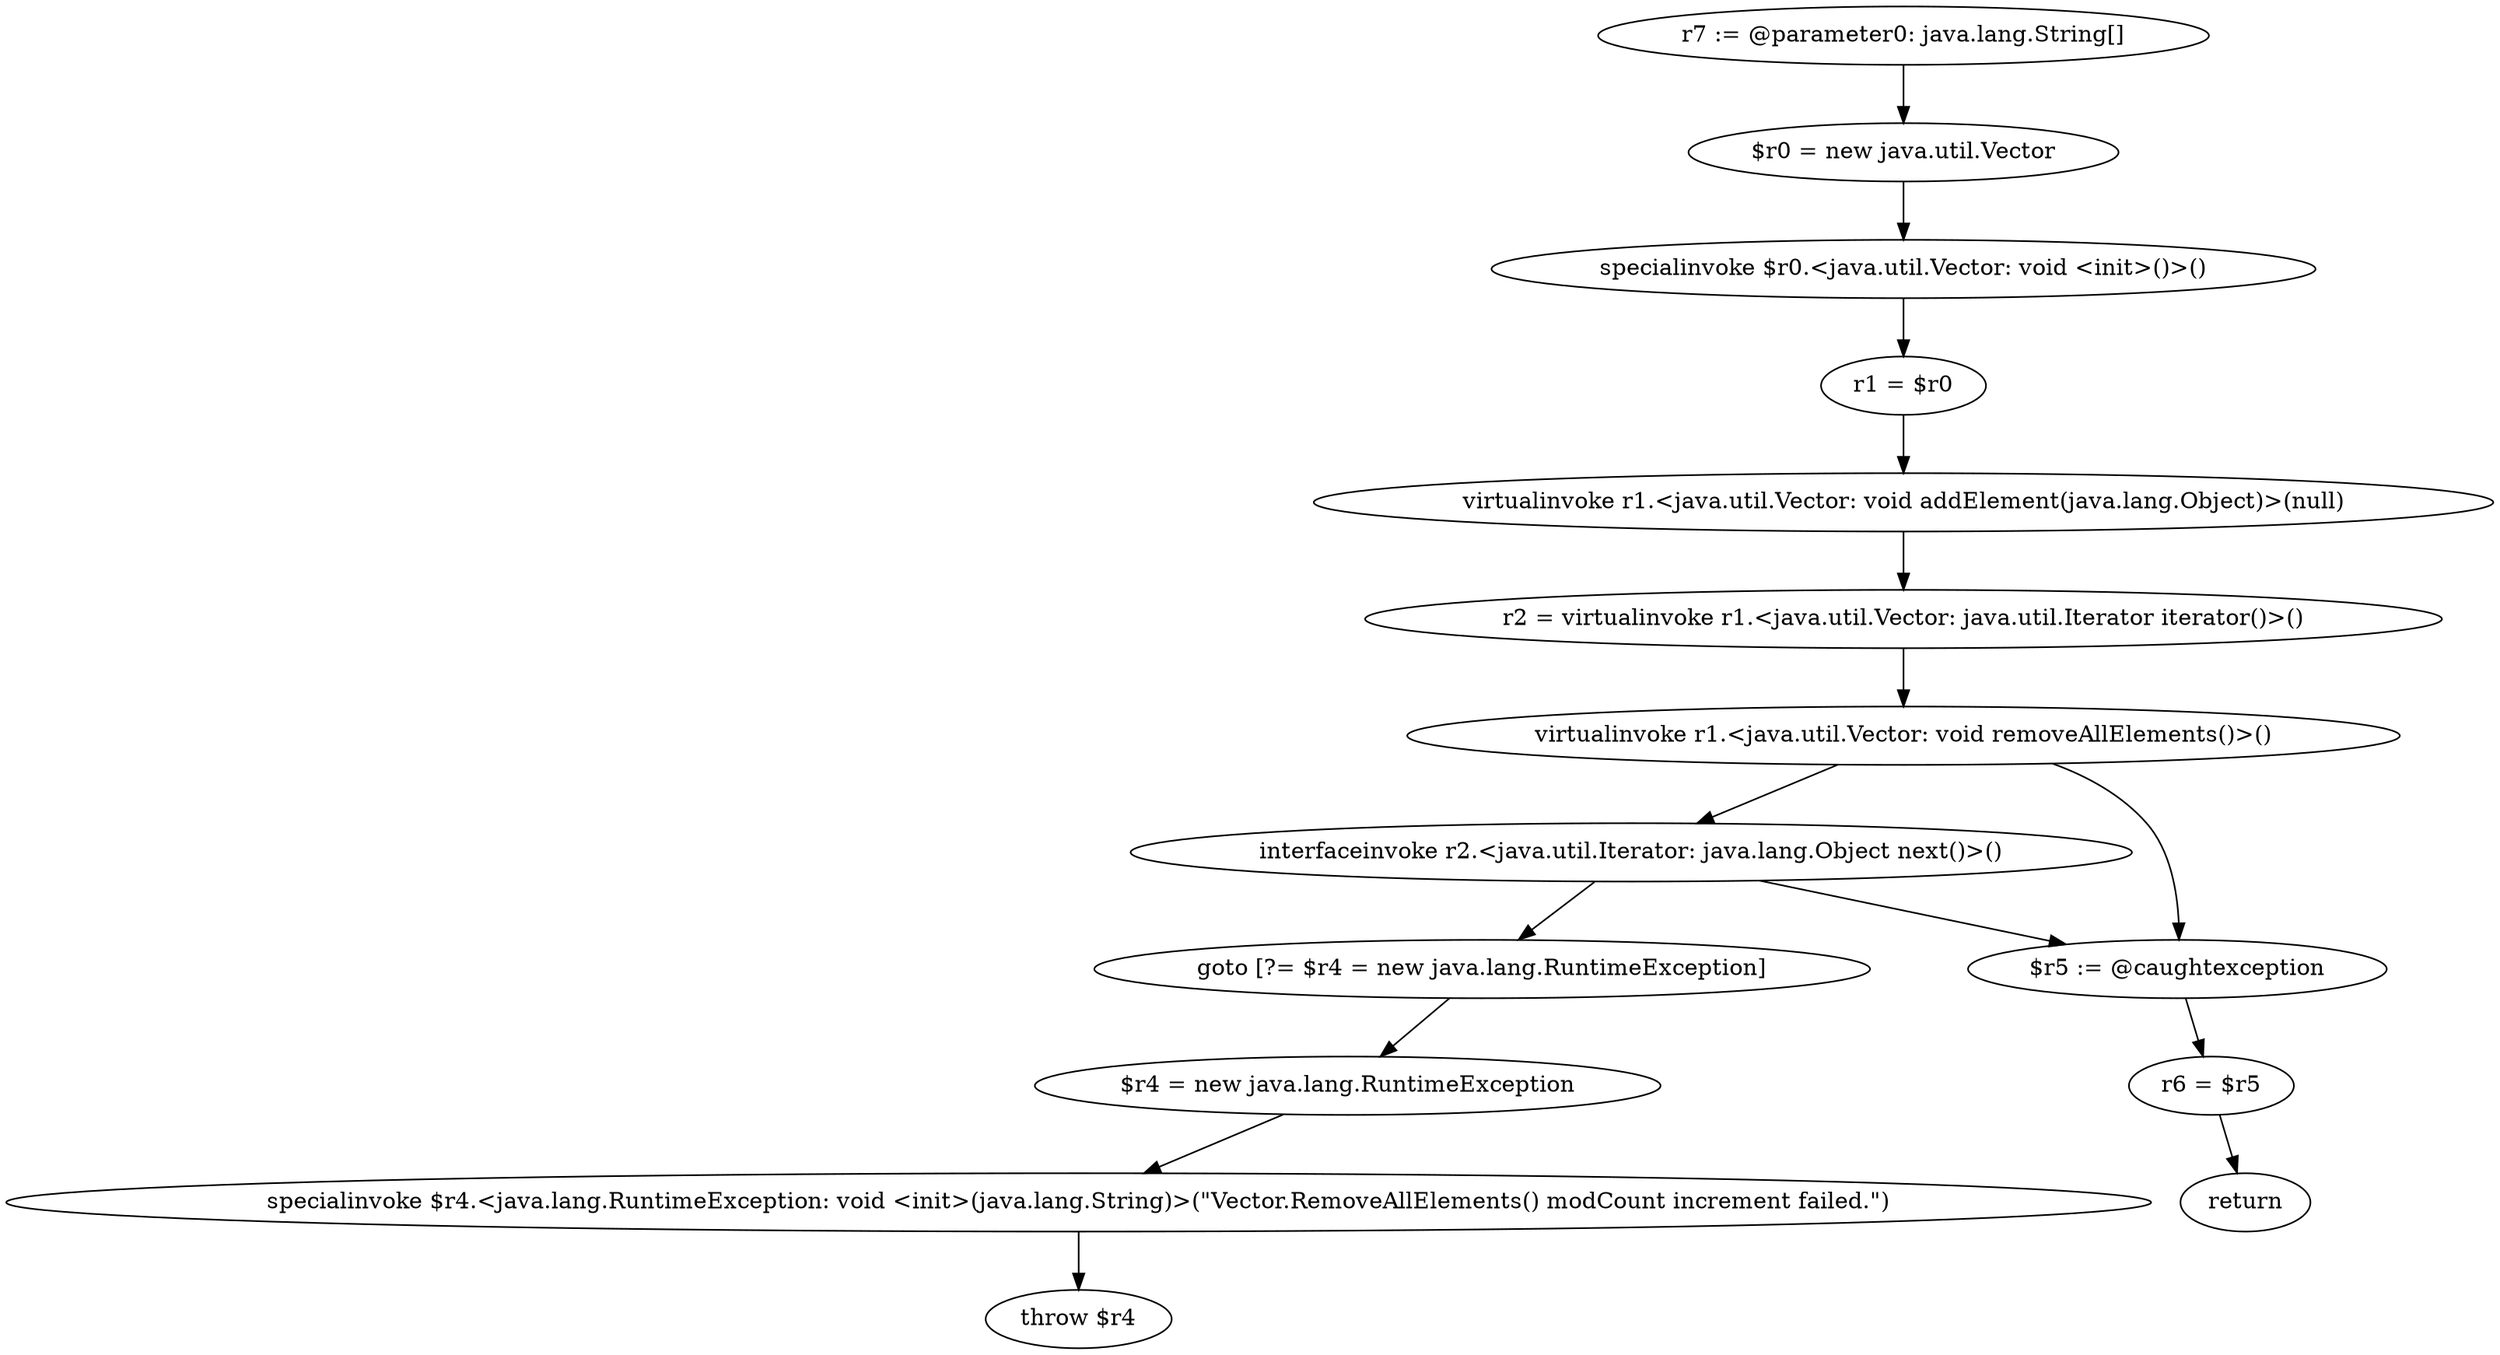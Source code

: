 digraph "unitGraph" {
    "r7 := @parameter0: java.lang.String[]"
    "$r0 = new java.util.Vector"
    "specialinvoke $r0.<java.util.Vector: void <init>()>()"
    "r1 = $r0"
    "virtualinvoke r1.<java.util.Vector: void addElement(java.lang.Object)>(null)"
    "r2 = virtualinvoke r1.<java.util.Vector: java.util.Iterator iterator()>()"
    "virtualinvoke r1.<java.util.Vector: void removeAllElements()>()"
    "interfaceinvoke r2.<java.util.Iterator: java.lang.Object next()>()"
    "goto [?= $r4 = new java.lang.RuntimeException]"
    "$r5 := @caughtexception"
    "r6 = $r5"
    "return"
    "$r4 = new java.lang.RuntimeException"
    "specialinvoke $r4.<java.lang.RuntimeException: void <init>(java.lang.String)>(\"Vector.RemoveAllElements() modCount increment failed.\")"
    "throw $r4"
    "r7 := @parameter0: java.lang.String[]"->"$r0 = new java.util.Vector";
    "$r0 = new java.util.Vector"->"specialinvoke $r0.<java.util.Vector: void <init>()>()";
    "specialinvoke $r0.<java.util.Vector: void <init>()>()"->"r1 = $r0";
    "r1 = $r0"->"virtualinvoke r1.<java.util.Vector: void addElement(java.lang.Object)>(null)";
    "virtualinvoke r1.<java.util.Vector: void addElement(java.lang.Object)>(null)"->"r2 = virtualinvoke r1.<java.util.Vector: java.util.Iterator iterator()>()";
    "r2 = virtualinvoke r1.<java.util.Vector: java.util.Iterator iterator()>()"->"virtualinvoke r1.<java.util.Vector: void removeAllElements()>()";
    "virtualinvoke r1.<java.util.Vector: void removeAllElements()>()"->"interfaceinvoke r2.<java.util.Iterator: java.lang.Object next()>()";
    "virtualinvoke r1.<java.util.Vector: void removeAllElements()>()"->"$r5 := @caughtexception";
    "interfaceinvoke r2.<java.util.Iterator: java.lang.Object next()>()"->"goto [?= $r4 = new java.lang.RuntimeException]";
    "interfaceinvoke r2.<java.util.Iterator: java.lang.Object next()>()"->"$r5 := @caughtexception";
    "goto [?= $r4 = new java.lang.RuntimeException]"->"$r4 = new java.lang.RuntimeException";
    "$r5 := @caughtexception"->"r6 = $r5";
    "r6 = $r5"->"return";
    "$r4 = new java.lang.RuntimeException"->"specialinvoke $r4.<java.lang.RuntimeException: void <init>(java.lang.String)>(\"Vector.RemoveAllElements() modCount increment failed.\")";
    "specialinvoke $r4.<java.lang.RuntimeException: void <init>(java.lang.String)>(\"Vector.RemoveAllElements() modCount increment failed.\")"->"throw $r4";
}
